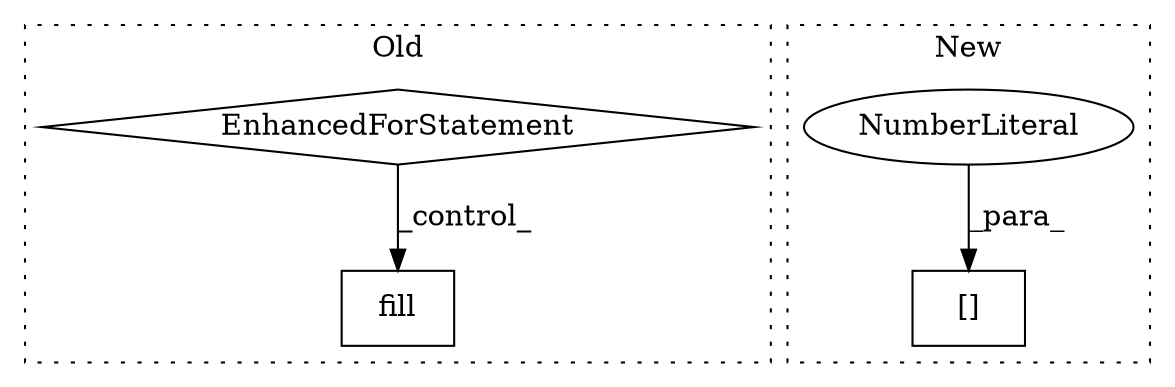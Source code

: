 digraph G {
subgraph cluster0 {
1 [label="fill" a="32" s="1213,1219" l="5,1" shape="box"];
4 [label="EnhancedForStatement" a="70" s="1071,1160" l="65,2" shape="diamond"];
label = "Old";
style="dotted";
}
subgraph cluster1 {
2 [label="[]" a="2" s="1090,1103" l="12,1" shape="box"];
3 [label="NumberLiteral" a="34" s="1102" l="1" shape="ellipse"];
label = "New";
style="dotted";
}
3 -> 2 [label="_para_"];
4 -> 1 [label="_control_"];
}